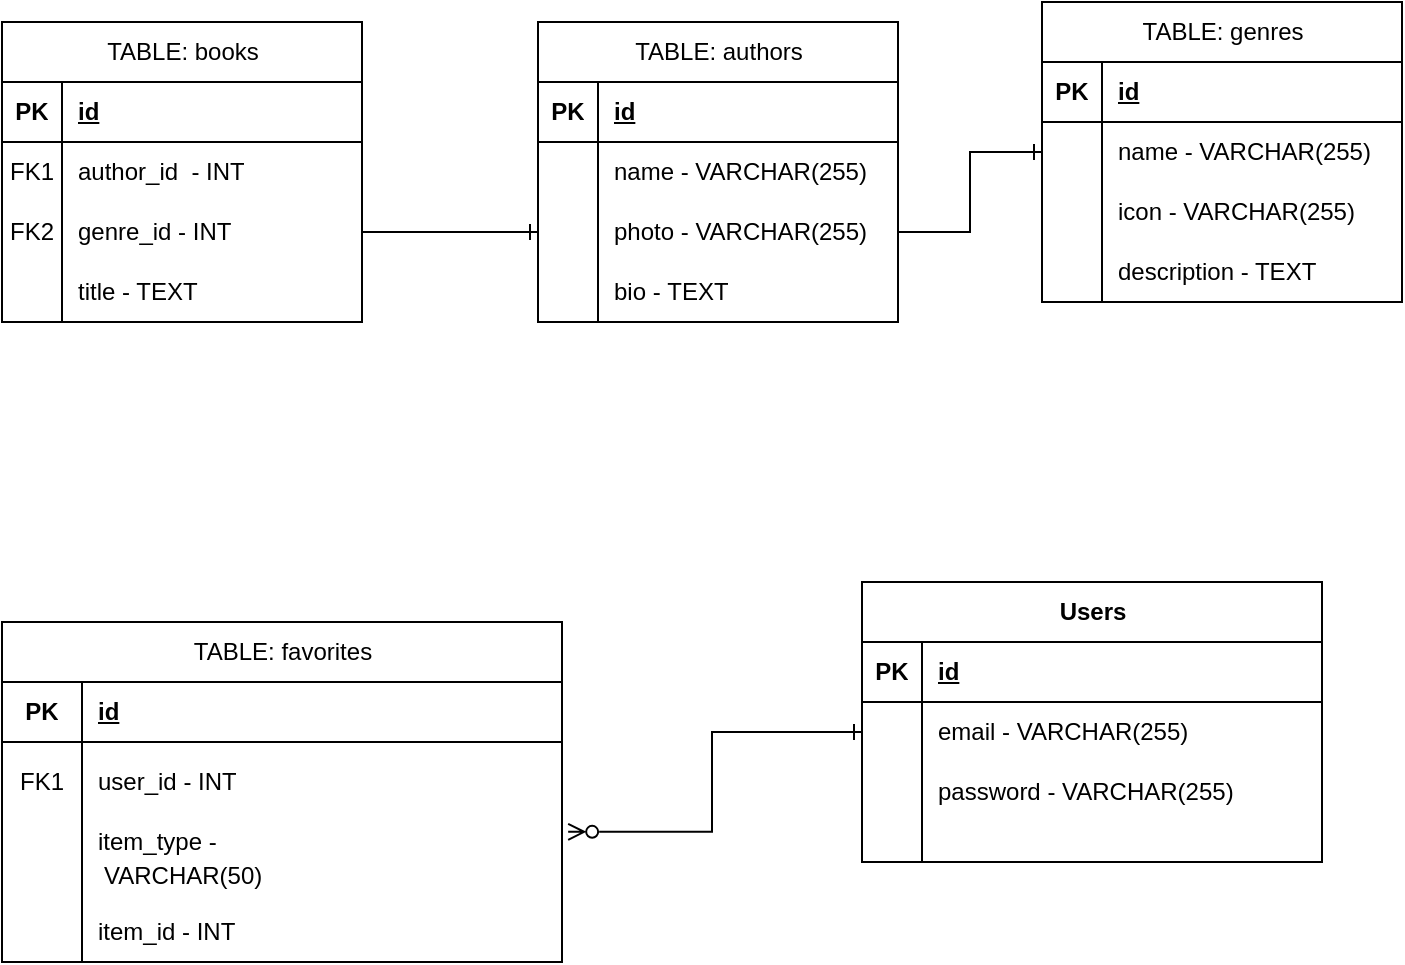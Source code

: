 <mxfile version="27.1.6">
  <diagram name="Page-1" id="tZAhUBM8eBNv_M-iRlTY">
    <mxGraphModel dx="1754" dy="889" grid="1" gridSize="10" guides="1" tooltips="1" connect="1" arrows="1" fold="1" page="1" pageScale="1" pageWidth="850" pageHeight="1100" math="0" shadow="0">
      <root>
        <mxCell id="0" />
        <mxCell id="1" parent="0" />
        <mxCell id="D7DE1Yp0W_PmIeFTsaey-5" value="&lt;span style=&quot;font-weight: 400; text-wrap-mode: wrap;&quot;&gt;TABLE: books&lt;/span&gt;" style="shape=table;startSize=30;container=1;collapsible=1;childLayout=tableLayout;fixedRows=1;rowLines=0;fontStyle=1;align=center;resizeLast=1;html=1;" vertex="1" parent="1">
          <mxGeometry x="60" y="180" width="180" height="150" as="geometry" />
        </mxCell>
        <mxCell id="D7DE1Yp0W_PmIeFTsaey-6" value="" style="shape=tableRow;horizontal=0;startSize=0;swimlaneHead=0;swimlaneBody=0;fillColor=none;collapsible=0;dropTarget=0;points=[[0,0.5],[1,0.5]];portConstraint=eastwest;top=0;left=0;right=0;bottom=1;" vertex="1" parent="D7DE1Yp0W_PmIeFTsaey-5">
          <mxGeometry y="30" width="180" height="30" as="geometry" />
        </mxCell>
        <mxCell id="D7DE1Yp0W_PmIeFTsaey-7" value="PK" style="shape=partialRectangle;connectable=0;fillColor=none;top=0;left=0;bottom=0;right=0;fontStyle=1;overflow=hidden;whiteSpace=wrap;html=1;" vertex="1" parent="D7DE1Yp0W_PmIeFTsaey-6">
          <mxGeometry width="30" height="30" as="geometry">
            <mxRectangle width="30" height="30" as="alternateBounds" />
          </mxGeometry>
        </mxCell>
        <mxCell id="D7DE1Yp0W_PmIeFTsaey-8" value="id" style="shape=partialRectangle;connectable=0;fillColor=none;top=0;left=0;bottom=0;right=0;align=left;spacingLeft=6;fontStyle=5;overflow=hidden;whiteSpace=wrap;html=1;" vertex="1" parent="D7DE1Yp0W_PmIeFTsaey-6">
          <mxGeometry x="30" width="150" height="30" as="geometry">
            <mxRectangle width="150" height="30" as="alternateBounds" />
          </mxGeometry>
        </mxCell>
        <mxCell id="D7DE1Yp0W_PmIeFTsaey-9" value="" style="shape=tableRow;horizontal=0;startSize=0;swimlaneHead=0;swimlaneBody=0;fillColor=none;collapsible=0;dropTarget=0;points=[[0,0.5],[1,0.5]];portConstraint=eastwest;top=0;left=0;right=0;bottom=0;" vertex="1" parent="D7DE1Yp0W_PmIeFTsaey-5">
          <mxGeometry y="60" width="180" height="30" as="geometry" />
        </mxCell>
        <mxCell id="D7DE1Yp0W_PmIeFTsaey-10" value="FK1" style="shape=partialRectangle;connectable=0;fillColor=none;top=0;left=0;bottom=0;right=0;editable=1;overflow=hidden;whiteSpace=wrap;html=1;" vertex="1" parent="D7DE1Yp0W_PmIeFTsaey-9">
          <mxGeometry width="30" height="30" as="geometry">
            <mxRectangle width="30" height="30" as="alternateBounds" />
          </mxGeometry>
        </mxCell>
        <mxCell id="D7DE1Yp0W_PmIeFTsaey-11" value="author_id&amp;nbsp; - INT" style="shape=partialRectangle;connectable=0;fillColor=none;top=0;left=0;bottom=0;right=0;align=left;spacingLeft=6;overflow=hidden;whiteSpace=wrap;html=1;" vertex="1" parent="D7DE1Yp0W_PmIeFTsaey-9">
          <mxGeometry x="30" width="150" height="30" as="geometry">
            <mxRectangle width="150" height="30" as="alternateBounds" />
          </mxGeometry>
        </mxCell>
        <mxCell id="D7DE1Yp0W_PmIeFTsaey-12" value="" style="shape=tableRow;horizontal=0;startSize=0;swimlaneHead=0;swimlaneBody=0;fillColor=none;collapsible=0;dropTarget=0;points=[[0,0.5],[1,0.5]];portConstraint=eastwest;top=0;left=0;right=0;bottom=0;" vertex="1" parent="D7DE1Yp0W_PmIeFTsaey-5">
          <mxGeometry y="90" width="180" height="30" as="geometry" />
        </mxCell>
        <mxCell id="D7DE1Yp0W_PmIeFTsaey-13" value="FK2" style="shape=partialRectangle;connectable=0;fillColor=none;top=0;left=0;bottom=0;right=0;editable=1;overflow=hidden;whiteSpace=wrap;html=1;" vertex="1" parent="D7DE1Yp0W_PmIeFTsaey-12">
          <mxGeometry width="30" height="30" as="geometry">
            <mxRectangle width="30" height="30" as="alternateBounds" />
          </mxGeometry>
        </mxCell>
        <mxCell id="D7DE1Yp0W_PmIeFTsaey-14" value="genre_id - INT" style="shape=partialRectangle;connectable=0;fillColor=none;top=0;left=0;bottom=0;right=0;align=left;spacingLeft=6;overflow=hidden;whiteSpace=wrap;html=1;" vertex="1" parent="D7DE1Yp0W_PmIeFTsaey-12">
          <mxGeometry x="30" width="150" height="30" as="geometry">
            <mxRectangle width="150" height="30" as="alternateBounds" />
          </mxGeometry>
        </mxCell>
        <mxCell id="D7DE1Yp0W_PmIeFTsaey-15" value="" style="shape=tableRow;horizontal=0;startSize=0;swimlaneHead=0;swimlaneBody=0;fillColor=none;collapsible=0;dropTarget=0;points=[[0,0.5],[1,0.5]];portConstraint=eastwest;top=0;left=0;right=0;bottom=0;" vertex="1" parent="D7DE1Yp0W_PmIeFTsaey-5">
          <mxGeometry y="120" width="180" height="30" as="geometry" />
        </mxCell>
        <mxCell id="D7DE1Yp0W_PmIeFTsaey-16" value="" style="shape=partialRectangle;connectable=0;fillColor=none;top=0;left=0;bottom=0;right=0;editable=1;overflow=hidden;whiteSpace=wrap;html=1;" vertex="1" parent="D7DE1Yp0W_PmIeFTsaey-15">
          <mxGeometry width="30" height="30" as="geometry">
            <mxRectangle width="30" height="30" as="alternateBounds" />
          </mxGeometry>
        </mxCell>
        <mxCell id="D7DE1Yp0W_PmIeFTsaey-17" value="title - TEXT" style="shape=partialRectangle;connectable=0;fillColor=none;top=0;left=0;bottom=0;right=0;align=left;spacingLeft=6;overflow=hidden;whiteSpace=wrap;html=1;" vertex="1" parent="D7DE1Yp0W_PmIeFTsaey-15">
          <mxGeometry x="30" width="150" height="30" as="geometry">
            <mxRectangle width="150" height="30" as="alternateBounds" />
          </mxGeometry>
        </mxCell>
        <mxCell id="D7DE1Yp0W_PmIeFTsaey-18" value="&lt;span style=&quot;font-weight: 400; text-wrap-mode: wrap;&quot;&gt;TABLE: authors&lt;/span&gt;" style="shape=table;startSize=30;container=1;collapsible=1;childLayout=tableLayout;fixedRows=1;rowLines=0;fontStyle=1;align=center;resizeLast=1;html=1;" vertex="1" parent="1">
          <mxGeometry x="328" y="180" width="180" height="150" as="geometry" />
        </mxCell>
        <mxCell id="D7DE1Yp0W_PmIeFTsaey-19" value="" style="shape=tableRow;horizontal=0;startSize=0;swimlaneHead=0;swimlaneBody=0;fillColor=none;collapsible=0;dropTarget=0;points=[[0,0.5],[1,0.5]];portConstraint=eastwest;top=0;left=0;right=0;bottom=1;" vertex="1" parent="D7DE1Yp0W_PmIeFTsaey-18">
          <mxGeometry y="30" width="180" height="30" as="geometry" />
        </mxCell>
        <mxCell id="D7DE1Yp0W_PmIeFTsaey-20" value="PK" style="shape=partialRectangle;connectable=0;fillColor=none;top=0;left=0;bottom=0;right=0;fontStyle=1;overflow=hidden;whiteSpace=wrap;html=1;" vertex="1" parent="D7DE1Yp0W_PmIeFTsaey-19">
          <mxGeometry width="30" height="30" as="geometry">
            <mxRectangle width="30" height="30" as="alternateBounds" />
          </mxGeometry>
        </mxCell>
        <mxCell id="D7DE1Yp0W_PmIeFTsaey-21" value="id" style="shape=partialRectangle;connectable=0;fillColor=none;top=0;left=0;bottom=0;right=0;align=left;spacingLeft=6;fontStyle=5;overflow=hidden;whiteSpace=wrap;html=1;" vertex="1" parent="D7DE1Yp0W_PmIeFTsaey-19">
          <mxGeometry x="30" width="150" height="30" as="geometry">
            <mxRectangle width="150" height="30" as="alternateBounds" />
          </mxGeometry>
        </mxCell>
        <mxCell id="D7DE1Yp0W_PmIeFTsaey-22" value="" style="shape=tableRow;horizontal=0;startSize=0;swimlaneHead=0;swimlaneBody=0;fillColor=none;collapsible=0;dropTarget=0;points=[[0,0.5],[1,0.5]];portConstraint=eastwest;top=0;left=0;right=0;bottom=0;" vertex="1" parent="D7DE1Yp0W_PmIeFTsaey-18">
          <mxGeometry y="60" width="180" height="30" as="geometry" />
        </mxCell>
        <mxCell id="D7DE1Yp0W_PmIeFTsaey-23" value="" style="shape=partialRectangle;connectable=0;fillColor=none;top=0;left=0;bottom=0;right=0;editable=1;overflow=hidden;whiteSpace=wrap;html=1;" vertex="1" parent="D7DE1Yp0W_PmIeFTsaey-22">
          <mxGeometry width="30" height="30" as="geometry">
            <mxRectangle width="30" height="30" as="alternateBounds" />
          </mxGeometry>
        </mxCell>
        <mxCell id="D7DE1Yp0W_PmIeFTsaey-24" value="name - VARCHAR(255)" style="shape=partialRectangle;connectable=0;fillColor=none;top=0;left=0;bottom=0;right=0;align=left;spacingLeft=6;overflow=hidden;whiteSpace=wrap;html=1;" vertex="1" parent="D7DE1Yp0W_PmIeFTsaey-22">
          <mxGeometry x="30" width="150" height="30" as="geometry">
            <mxRectangle width="150" height="30" as="alternateBounds" />
          </mxGeometry>
        </mxCell>
        <mxCell id="D7DE1Yp0W_PmIeFTsaey-25" value="" style="shape=tableRow;horizontal=0;startSize=0;swimlaneHead=0;swimlaneBody=0;fillColor=none;collapsible=0;dropTarget=0;points=[[0,0.5],[1,0.5]];portConstraint=eastwest;top=0;left=0;right=0;bottom=0;" vertex="1" parent="D7DE1Yp0W_PmIeFTsaey-18">
          <mxGeometry y="90" width="180" height="30" as="geometry" />
        </mxCell>
        <mxCell id="D7DE1Yp0W_PmIeFTsaey-26" value="" style="shape=partialRectangle;connectable=0;fillColor=none;top=0;left=0;bottom=0;right=0;editable=1;overflow=hidden;whiteSpace=wrap;html=1;" vertex="1" parent="D7DE1Yp0W_PmIeFTsaey-25">
          <mxGeometry width="30" height="30" as="geometry">
            <mxRectangle width="30" height="30" as="alternateBounds" />
          </mxGeometry>
        </mxCell>
        <mxCell id="D7DE1Yp0W_PmIeFTsaey-27" value="photo -&amp;nbsp;VARCHAR(255)" style="shape=partialRectangle;connectable=0;fillColor=none;top=0;left=0;bottom=0;right=0;align=left;spacingLeft=6;overflow=hidden;whiteSpace=wrap;html=1;" vertex="1" parent="D7DE1Yp0W_PmIeFTsaey-25">
          <mxGeometry x="30" width="150" height="30" as="geometry">
            <mxRectangle width="150" height="30" as="alternateBounds" />
          </mxGeometry>
        </mxCell>
        <mxCell id="D7DE1Yp0W_PmIeFTsaey-28" value="" style="shape=tableRow;horizontal=0;startSize=0;swimlaneHead=0;swimlaneBody=0;fillColor=none;collapsible=0;dropTarget=0;points=[[0,0.5],[1,0.5]];portConstraint=eastwest;top=0;left=0;right=0;bottom=0;" vertex="1" parent="D7DE1Yp0W_PmIeFTsaey-18">
          <mxGeometry y="120" width="180" height="30" as="geometry" />
        </mxCell>
        <mxCell id="D7DE1Yp0W_PmIeFTsaey-29" value="" style="shape=partialRectangle;connectable=0;fillColor=none;top=0;left=0;bottom=0;right=0;editable=1;overflow=hidden;whiteSpace=wrap;html=1;" vertex="1" parent="D7DE1Yp0W_PmIeFTsaey-28">
          <mxGeometry width="30" height="30" as="geometry">
            <mxRectangle width="30" height="30" as="alternateBounds" />
          </mxGeometry>
        </mxCell>
        <mxCell id="D7DE1Yp0W_PmIeFTsaey-30" value="bio -&amp;nbsp;TEXT" style="shape=partialRectangle;connectable=0;fillColor=none;top=0;left=0;bottom=0;right=0;align=left;spacingLeft=6;overflow=hidden;whiteSpace=wrap;html=1;" vertex="1" parent="D7DE1Yp0W_PmIeFTsaey-28">
          <mxGeometry x="30" width="150" height="30" as="geometry">
            <mxRectangle width="150" height="30" as="alternateBounds" />
          </mxGeometry>
        </mxCell>
        <mxCell id="D7DE1Yp0W_PmIeFTsaey-32" value="&lt;span style=&quot;font-weight: 400; text-wrap-mode: wrap;&quot;&gt;TABLE:&amp;nbsp;genres&lt;/span&gt;" style="shape=table;startSize=30;container=1;collapsible=1;childLayout=tableLayout;fixedRows=1;rowLines=0;fontStyle=1;align=center;resizeLast=1;html=1;" vertex="1" parent="1">
          <mxGeometry x="580" y="170" width="180" height="150" as="geometry" />
        </mxCell>
        <mxCell id="D7DE1Yp0W_PmIeFTsaey-33" value="" style="shape=tableRow;horizontal=0;startSize=0;swimlaneHead=0;swimlaneBody=0;fillColor=none;collapsible=0;dropTarget=0;points=[[0,0.5],[1,0.5]];portConstraint=eastwest;top=0;left=0;right=0;bottom=1;" vertex="1" parent="D7DE1Yp0W_PmIeFTsaey-32">
          <mxGeometry y="30" width="180" height="30" as="geometry" />
        </mxCell>
        <mxCell id="D7DE1Yp0W_PmIeFTsaey-34" value="PK" style="shape=partialRectangle;connectable=0;fillColor=none;top=0;left=0;bottom=0;right=0;fontStyle=1;overflow=hidden;whiteSpace=wrap;html=1;" vertex="1" parent="D7DE1Yp0W_PmIeFTsaey-33">
          <mxGeometry width="30" height="30" as="geometry">
            <mxRectangle width="30" height="30" as="alternateBounds" />
          </mxGeometry>
        </mxCell>
        <mxCell id="D7DE1Yp0W_PmIeFTsaey-35" value="id" style="shape=partialRectangle;connectable=0;fillColor=none;top=0;left=0;bottom=0;right=0;align=left;spacingLeft=6;fontStyle=5;overflow=hidden;whiteSpace=wrap;html=1;" vertex="1" parent="D7DE1Yp0W_PmIeFTsaey-33">
          <mxGeometry x="30" width="150" height="30" as="geometry">
            <mxRectangle width="150" height="30" as="alternateBounds" />
          </mxGeometry>
        </mxCell>
        <mxCell id="D7DE1Yp0W_PmIeFTsaey-36" value="" style="shape=tableRow;horizontal=0;startSize=0;swimlaneHead=0;swimlaneBody=0;fillColor=none;collapsible=0;dropTarget=0;points=[[0,0.5],[1,0.5]];portConstraint=eastwest;top=0;left=0;right=0;bottom=0;" vertex="1" parent="D7DE1Yp0W_PmIeFTsaey-32">
          <mxGeometry y="60" width="180" height="30" as="geometry" />
        </mxCell>
        <mxCell id="D7DE1Yp0W_PmIeFTsaey-37" value="" style="shape=partialRectangle;connectable=0;fillColor=none;top=0;left=0;bottom=0;right=0;editable=1;overflow=hidden;whiteSpace=wrap;html=1;" vertex="1" parent="D7DE1Yp0W_PmIeFTsaey-36">
          <mxGeometry width="30" height="30" as="geometry">
            <mxRectangle width="30" height="30" as="alternateBounds" />
          </mxGeometry>
        </mxCell>
        <mxCell id="D7DE1Yp0W_PmIeFTsaey-38" value="name - VARCHAR(255)" style="shape=partialRectangle;connectable=0;fillColor=none;top=0;left=0;bottom=0;right=0;align=left;spacingLeft=6;overflow=hidden;whiteSpace=wrap;html=1;" vertex="1" parent="D7DE1Yp0W_PmIeFTsaey-36">
          <mxGeometry x="30" width="150" height="30" as="geometry">
            <mxRectangle width="150" height="30" as="alternateBounds" />
          </mxGeometry>
        </mxCell>
        <mxCell id="D7DE1Yp0W_PmIeFTsaey-39" value="" style="shape=tableRow;horizontal=0;startSize=0;swimlaneHead=0;swimlaneBody=0;fillColor=none;collapsible=0;dropTarget=0;points=[[0,0.5],[1,0.5]];portConstraint=eastwest;top=0;left=0;right=0;bottom=0;" vertex="1" parent="D7DE1Yp0W_PmIeFTsaey-32">
          <mxGeometry y="90" width="180" height="30" as="geometry" />
        </mxCell>
        <mxCell id="D7DE1Yp0W_PmIeFTsaey-40" value="" style="shape=partialRectangle;connectable=0;fillColor=none;top=0;left=0;bottom=0;right=0;editable=1;overflow=hidden;whiteSpace=wrap;html=1;" vertex="1" parent="D7DE1Yp0W_PmIeFTsaey-39">
          <mxGeometry width="30" height="30" as="geometry">
            <mxRectangle width="30" height="30" as="alternateBounds" />
          </mxGeometry>
        </mxCell>
        <mxCell id="D7DE1Yp0W_PmIeFTsaey-41" value="icon -&amp;nbsp;VARCHAR(255)" style="shape=partialRectangle;connectable=0;fillColor=none;top=0;left=0;bottom=0;right=0;align=left;spacingLeft=6;overflow=hidden;whiteSpace=wrap;html=1;" vertex="1" parent="D7DE1Yp0W_PmIeFTsaey-39">
          <mxGeometry x="30" width="150" height="30" as="geometry">
            <mxRectangle width="150" height="30" as="alternateBounds" />
          </mxGeometry>
        </mxCell>
        <mxCell id="D7DE1Yp0W_PmIeFTsaey-42" value="" style="shape=tableRow;horizontal=0;startSize=0;swimlaneHead=0;swimlaneBody=0;fillColor=none;collapsible=0;dropTarget=0;points=[[0,0.5],[1,0.5]];portConstraint=eastwest;top=0;left=0;right=0;bottom=0;" vertex="1" parent="D7DE1Yp0W_PmIeFTsaey-32">
          <mxGeometry y="120" width="180" height="30" as="geometry" />
        </mxCell>
        <mxCell id="D7DE1Yp0W_PmIeFTsaey-43" value="" style="shape=partialRectangle;connectable=0;fillColor=none;top=0;left=0;bottom=0;right=0;editable=1;overflow=hidden;whiteSpace=wrap;html=1;" vertex="1" parent="D7DE1Yp0W_PmIeFTsaey-42">
          <mxGeometry width="30" height="30" as="geometry">
            <mxRectangle width="30" height="30" as="alternateBounds" />
          </mxGeometry>
        </mxCell>
        <mxCell id="D7DE1Yp0W_PmIeFTsaey-44" value="description - TEXT" style="shape=partialRectangle;connectable=0;fillColor=none;top=0;left=0;bottom=0;right=0;align=left;spacingLeft=6;overflow=hidden;whiteSpace=wrap;html=1;" vertex="1" parent="D7DE1Yp0W_PmIeFTsaey-42">
          <mxGeometry x="30" width="150" height="30" as="geometry">
            <mxRectangle width="150" height="30" as="alternateBounds" />
          </mxGeometry>
        </mxCell>
        <mxCell id="D7DE1Yp0W_PmIeFTsaey-49" value="&lt;span style=&quot;font-weight: 400; text-wrap-mode: wrap;&quot;&gt;TABLE: favorites&lt;/span&gt;" style="shape=table;startSize=30;container=1;collapsible=1;childLayout=tableLayout;fixedRows=1;rowLines=0;fontStyle=1;align=center;resizeLast=1;html=1;" vertex="1" parent="1">
          <mxGeometry x="60" y="480" width="280" height="170" as="geometry" />
        </mxCell>
        <mxCell id="D7DE1Yp0W_PmIeFTsaey-50" value="" style="shape=tableRow;horizontal=0;startSize=0;swimlaneHead=0;swimlaneBody=0;fillColor=none;collapsible=0;dropTarget=0;points=[[0,0.5],[1,0.5]];portConstraint=eastwest;top=0;left=0;right=0;bottom=1;" vertex="1" parent="D7DE1Yp0W_PmIeFTsaey-49">
          <mxGeometry y="30" width="280" height="30" as="geometry" />
        </mxCell>
        <mxCell id="D7DE1Yp0W_PmIeFTsaey-51" value="PK" style="shape=partialRectangle;connectable=0;fillColor=none;top=0;left=0;bottom=0;right=0;fontStyle=1;overflow=hidden;whiteSpace=wrap;html=1;" vertex="1" parent="D7DE1Yp0W_PmIeFTsaey-50">
          <mxGeometry width="40" height="30" as="geometry">
            <mxRectangle width="40" height="30" as="alternateBounds" />
          </mxGeometry>
        </mxCell>
        <mxCell id="D7DE1Yp0W_PmIeFTsaey-52" value="id" style="shape=partialRectangle;connectable=0;fillColor=none;top=0;left=0;bottom=0;right=0;align=left;spacingLeft=6;fontStyle=5;overflow=hidden;whiteSpace=wrap;html=1;" vertex="1" parent="D7DE1Yp0W_PmIeFTsaey-50">
          <mxGeometry x="40" width="240" height="30" as="geometry">
            <mxRectangle width="240" height="30" as="alternateBounds" />
          </mxGeometry>
        </mxCell>
        <mxCell id="D7DE1Yp0W_PmIeFTsaey-53" value="" style="shape=tableRow;horizontal=0;startSize=0;swimlaneHead=0;swimlaneBody=0;fillColor=none;collapsible=0;dropTarget=0;points=[[0,0.5],[1,0.5]];portConstraint=eastwest;top=0;left=0;right=0;bottom=0;" vertex="1" parent="D7DE1Yp0W_PmIeFTsaey-49">
          <mxGeometry y="60" width="280" height="40" as="geometry" />
        </mxCell>
        <mxCell id="D7DE1Yp0W_PmIeFTsaey-54" value="FK1" style="shape=partialRectangle;connectable=0;fillColor=none;top=0;left=0;bottom=0;right=0;editable=1;overflow=hidden;whiteSpace=wrap;html=1;" vertex="1" parent="D7DE1Yp0W_PmIeFTsaey-53">
          <mxGeometry width="40" height="40" as="geometry">
            <mxRectangle width="40" height="40" as="alternateBounds" />
          </mxGeometry>
        </mxCell>
        <mxCell id="D7DE1Yp0W_PmIeFTsaey-55" value="user_id -&amp;nbsp;INT" style="shape=partialRectangle;connectable=0;fillColor=none;top=0;left=0;bottom=0;right=0;align=left;spacingLeft=6;overflow=hidden;whiteSpace=wrap;html=1;" vertex="1" parent="D7DE1Yp0W_PmIeFTsaey-53">
          <mxGeometry x="40" width="240" height="40" as="geometry">
            <mxRectangle width="240" height="40" as="alternateBounds" />
          </mxGeometry>
        </mxCell>
        <mxCell id="D7DE1Yp0W_PmIeFTsaey-56" value="" style="shape=tableRow;horizontal=0;startSize=0;swimlaneHead=0;swimlaneBody=0;fillColor=none;collapsible=0;dropTarget=0;points=[[0,0.5],[1,0.5]];portConstraint=eastwest;top=0;left=0;right=0;bottom=0;" vertex="1" parent="D7DE1Yp0W_PmIeFTsaey-49">
          <mxGeometry y="100" width="280" height="40" as="geometry" />
        </mxCell>
        <mxCell id="D7DE1Yp0W_PmIeFTsaey-57" value="" style="shape=partialRectangle;connectable=0;fillColor=none;top=0;left=0;bottom=0;right=0;editable=1;overflow=hidden;whiteSpace=wrap;html=1;" vertex="1" parent="D7DE1Yp0W_PmIeFTsaey-56">
          <mxGeometry width="40" height="40" as="geometry">
            <mxRectangle width="40" height="40" as="alternateBounds" />
          </mxGeometry>
        </mxCell>
        <mxCell id="D7DE1Yp0W_PmIeFTsaey-58" value="item_type -&amp;nbsp;&amp;nbsp;&lt;table&gt;&lt;tbody&gt;&lt;tr&gt;&lt;td data-col-size=&quot;sm&quot; data-end=&quot;2384&quot; data-start=&quot;2368&quot;&gt;VARCHAR(50)&lt;/td&gt;&lt;/tr&gt;&lt;/tbody&gt;&lt;/table&gt;&lt;table&gt;&lt;tbody&gt;&lt;tr&gt;&lt;td data-col-size=&quot;md&quot; data-end=&quot;2438&quot; data-start=&quot;2384&quot;&gt;&lt;/td&gt;&lt;/tr&gt;&lt;/tbody&gt;&lt;/table&gt;&lt;table&gt;&lt;tbody&gt;&lt;tr&gt;&lt;td data-col-size=&quot;md&quot; data-end=&quot;2438&quot; data-start=&quot;2384&quot;&gt;&lt;/td&gt;&lt;/tr&gt;&lt;/tbody&gt;&lt;/table&gt;" style="shape=partialRectangle;connectable=0;fillColor=none;top=0;left=0;bottom=0;right=0;align=left;spacingLeft=6;overflow=hidden;whiteSpace=wrap;html=1;" vertex="1" parent="D7DE1Yp0W_PmIeFTsaey-56">
          <mxGeometry x="40" width="240" height="40" as="geometry">
            <mxRectangle width="240" height="40" as="alternateBounds" />
          </mxGeometry>
        </mxCell>
        <mxCell id="D7DE1Yp0W_PmIeFTsaey-59" value="" style="shape=tableRow;horizontal=0;startSize=0;swimlaneHead=0;swimlaneBody=0;fillColor=none;collapsible=0;dropTarget=0;points=[[0,0.5],[1,0.5]];portConstraint=eastwest;top=0;left=0;right=0;bottom=0;" vertex="1" parent="D7DE1Yp0W_PmIeFTsaey-49">
          <mxGeometry y="140" width="280" height="30" as="geometry" />
        </mxCell>
        <mxCell id="D7DE1Yp0W_PmIeFTsaey-60" value="" style="shape=partialRectangle;connectable=0;fillColor=none;top=0;left=0;bottom=0;right=0;editable=1;overflow=hidden;whiteSpace=wrap;html=1;" vertex="1" parent="D7DE1Yp0W_PmIeFTsaey-59">
          <mxGeometry width="40" height="30" as="geometry">
            <mxRectangle width="40" height="30" as="alternateBounds" />
          </mxGeometry>
        </mxCell>
        <mxCell id="D7DE1Yp0W_PmIeFTsaey-61" value="item_id - INT" style="shape=partialRectangle;connectable=0;fillColor=none;top=0;left=0;bottom=0;right=0;align=left;spacingLeft=6;overflow=hidden;whiteSpace=wrap;html=1;" vertex="1" parent="D7DE1Yp0W_PmIeFTsaey-59">
          <mxGeometry x="40" width="240" height="30" as="geometry">
            <mxRectangle width="240" height="30" as="alternateBounds" />
          </mxGeometry>
        </mxCell>
        <mxCell id="D7DE1Yp0W_PmIeFTsaey-62" value="Users" style="shape=table;startSize=30;container=1;collapsible=1;childLayout=tableLayout;fixedRows=1;rowLines=0;fontStyle=1;align=center;resizeLast=1;html=1;" vertex="1" parent="1">
          <mxGeometry x="490" y="460" width="230" height="140" as="geometry" />
        </mxCell>
        <mxCell id="D7DE1Yp0W_PmIeFTsaey-63" value="" style="shape=tableRow;horizontal=0;startSize=0;swimlaneHead=0;swimlaneBody=0;fillColor=none;collapsible=0;dropTarget=0;points=[[0,0.5],[1,0.5]];portConstraint=eastwest;top=0;left=0;right=0;bottom=1;" vertex="1" parent="D7DE1Yp0W_PmIeFTsaey-62">
          <mxGeometry y="30" width="230" height="30" as="geometry" />
        </mxCell>
        <mxCell id="D7DE1Yp0W_PmIeFTsaey-64" value="PK" style="shape=partialRectangle;connectable=0;fillColor=none;top=0;left=0;bottom=0;right=0;fontStyle=1;overflow=hidden;whiteSpace=wrap;html=1;" vertex="1" parent="D7DE1Yp0W_PmIeFTsaey-63">
          <mxGeometry width="30" height="30" as="geometry">
            <mxRectangle width="30" height="30" as="alternateBounds" />
          </mxGeometry>
        </mxCell>
        <mxCell id="D7DE1Yp0W_PmIeFTsaey-65" value="id" style="shape=partialRectangle;connectable=0;fillColor=none;top=0;left=0;bottom=0;right=0;align=left;spacingLeft=6;fontStyle=5;overflow=hidden;whiteSpace=wrap;html=1;" vertex="1" parent="D7DE1Yp0W_PmIeFTsaey-63">
          <mxGeometry x="30" width="200" height="30" as="geometry">
            <mxRectangle width="200" height="30" as="alternateBounds" />
          </mxGeometry>
        </mxCell>
        <mxCell id="D7DE1Yp0W_PmIeFTsaey-66" value="" style="shape=tableRow;horizontal=0;startSize=0;swimlaneHead=0;swimlaneBody=0;fillColor=none;collapsible=0;dropTarget=0;points=[[0,0.5],[1,0.5]];portConstraint=eastwest;top=0;left=0;right=0;bottom=0;" vertex="1" parent="D7DE1Yp0W_PmIeFTsaey-62">
          <mxGeometry y="60" width="230" height="30" as="geometry" />
        </mxCell>
        <mxCell id="D7DE1Yp0W_PmIeFTsaey-67" value="" style="shape=partialRectangle;connectable=0;fillColor=none;top=0;left=0;bottom=0;right=0;editable=1;overflow=hidden;whiteSpace=wrap;html=1;" vertex="1" parent="D7DE1Yp0W_PmIeFTsaey-66">
          <mxGeometry width="30" height="30" as="geometry">
            <mxRectangle width="30" height="30" as="alternateBounds" />
          </mxGeometry>
        </mxCell>
        <mxCell id="D7DE1Yp0W_PmIeFTsaey-68" value="email -&amp;nbsp;VARCHAR(255)" style="shape=partialRectangle;connectable=0;fillColor=none;top=0;left=0;bottom=0;right=0;align=left;spacingLeft=6;overflow=hidden;whiteSpace=wrap;html=1;" vertex="1" parent="D7DE1Yp0W_PmIeFTsaey-66">
          <mxGeometry x="30" width="200" height="30" as="geometry">
            <mxRectangle width="200" height="30" as="alternateBounds" />
          </mxGeometry>
        </mxCell>
        <mxCell id="D7DE1Yp0W_PmIeFTsaey-69" value="" style="shape=tableRow;horizontal=0;startSize=0;swimlaneHead=0;swimlaneBody=0;fillColor=none;collapsible=0;dropTarget=0;points=[[0,0.5],[1,0.5]];portConstraint=eastwest;top=0;left=0;right=0;bottom=0;" vertex="1" parent="D7DE1Yp0W_PmIeFTsaey-62">
          <mxGeometry y="90" width="230" height="30" as="geometry" />
        </mxCell>
        <mxCell id="D7DE1Yp0W_PmIeFTsaey-70" value="" style="shape=partialRectangle;connectable=0;fillColor=none;top=0;left=0;bottom=0;right=0;editable=1;overflow=hidden;whiteSpace=wrap;html=1;" vertex="1" parent="D7DE1Yp0W_PmIeFTsaey-69">
          <mxGeometry width="30" height="30" as="geometry">
            <mxRectangle width="30" height="30" as="alternateBounds" />
          </mxGeometry>
        </mxCell>
        <mxCell id="D7DE1Yp0W_PmIeFTsaey-71" value="password -&amp;nbsp;VARCHAR(255)" style="shape=partialRectangle;connectable=0;fillColor=none;top=0;left=0;bottom=0;right=0;align=left;spacingLeft=6;overflow=hidden;whiteSpace=wrap;html=1;" vertex="1" parent="D7DE1Yp0W_PmIeFTsaey-69">
          <mxGeometry x="30" width="200" height="30" as="geometry">
            <mxRectangle width="200" height="30" as="alternateBounds" />
          </mxGeometry>
        </mxCell>
        <mxCell id="D7DE1Yp0W_PmIeFTsaey-72" value="" style="shape=tableRow;horizontal=0;startSize=0;swimlaneHead=0;swimlaneBody=0;fillColor=none;collapsible=0;dropTarget=0;points=[[0,0.5],[1,0.5]];portConstraint=eastwest;top=0;left=0;right=0;bottom=0;" vertex="1" parent="D7DE1Yp0W_PmIeFTsaey-62">
          <mxGeometry y="120" width="230" height="20" as="geometry" />
        </mxCell>
        <mxCell id="D7DE1Yp0W_PmIeFTsaey-73" value="" style="shape=partialRectangle;connectable=0;fillColor=none;top=0;left=0;bottom=0;right=0;editable=1;overflow=hidden;whiteSpace=wrap;html=1;" vertex="1" parent="D7DE1Yp0W_PmIeFTsaey-72">
          <mxGeometry width="30" height="20" as="geometry">
            <mxRectangle width="30" height="20" as="alternateBounds" />
          </mxGeometry>
        </mxCell>
        <mxCell id="D7DE1Yp0W_PmIeFTsaey-74" value="" style="shape=partialRectangle;connectable=0;fillColor=none;top=0;left=0;bottom=0;right=0;align=left;spacingLeft=6;overflow=hidden;whiteSpace=wrap;html=1;" vertex="1" parent="D7DE1Yp0W_PmIeFTsaey-72">
          <mxGeometry x="30" width="200" height="20" as="geometry">
            <mxRectangle width="200" height="20" as="alternateBounds" />
          </mxGeometry>
        </mxCell>
        <mxCell id="D7DE1Yp0W_PmIeFTsaey-184" style="edgeStyle=orthogonalEdgeStyle;rounded=0;orthogonalLoop=1;jettySize=auto;html=1;entryX=0;entryY=0.5;entryDx=0;entryDy=0;endArrow=ERone;endFill=0;" edge="1" parent="1" source="D7DE1Yp0W_PmIeFTsaey-12" target="D7DE1Yp0W_PmIeFTsaey-25">
          <mxGeometry relative="1" as="geometry" />
        </mxCell>
        <mxCell id="D7DE1Yp0W_PmIeFTsaey-185" style="edgeStyle=orthogonalEdgeStyle;rounded=0;orthogonalLoop=1;jettySize=auto;html=1;exitX=1;exitY=0.5;exitDx=0;exitDy=0;entryX=0;entryY=0.5;entryDx=0;entryDy=0;endArrow=ERone;endFill=0;" edge="1" parent="1" source="D7DE1Yp0W_PmIeFTsaey-25" target="D7DE1Yp0W_PmIeFTsaey-36">
          <mxGeometry relative="1" as="geometry" />
        </mxCell>
        <mxCell id="D7DE1Yp0W_PmIeFTsaey-186" style="edgeStyle=orthogonalEdgeStyle;rounded=0;orthogonalLoop=1;jettySize=auto;html=1;exitX=0;exitY=0.5;exitDx=0;exitDy=0;entryX=1.011;entryY=0.123;entryDx=0;entryDy=0;entryPerimeter=0;endArrow=ERzeroToMany;endFill=0;startArrow=ERone;startFill=0;" edge="1" parent="1" source="D7DE1Yp0W_PmIeFTsaey-66" target="D7DE1Yp0W_PmIeFTsaey-56">
          <mxGeometry relative="1" as="geometry" />
        </mxCell>
      </root>
    </mxGraphModel>
  </diagram>
</mxfile>
